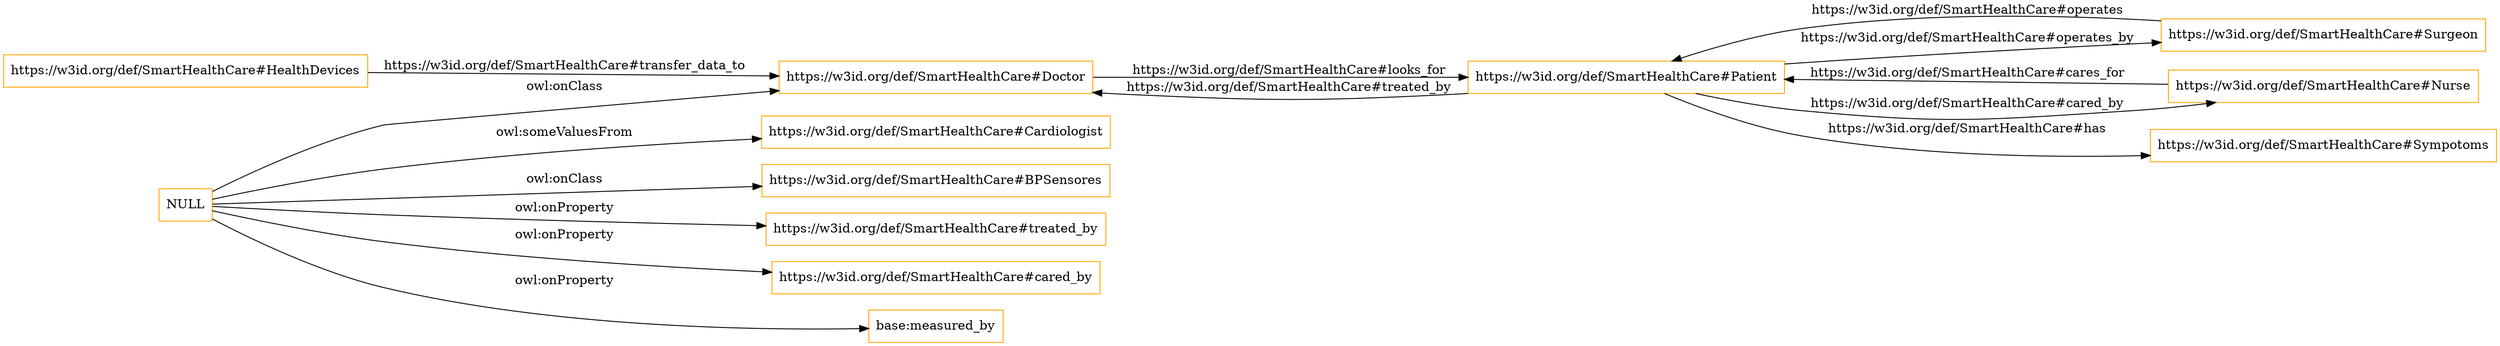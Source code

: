 digraph ar2dtool_diagram { 
rankdir=LR;
size="1501"
node [shape = rectangle, color="orange"]; "https://w3id.org/def/SmartHealthCare#Cardiologist" "https://w3id.org/def/SmartHealthCare#BPSensores" "https://w3id.org/def/SmartHealthCare#HealthDevices" "https://w3id.org/def/SmartHealthCare#Surgeon" "https://w3id.org/def/SmartHealthCare#Doctor" "https://w3id.org/def/SmartHealthCare#Nurse" "https://w3id.org/def/SmartHealthCare#Sympotoms" "https://w3id.org/def/SmartHealthCare#Patient" ; /*classes style*/
	"NULL" -> "https://w3id.org/def/SmartHealthCare#Doctor" [ label = "owl:onClass" ];
	"NULL" -> "https://w3id.org/def/SmartHealthCare#cared_by" [ label = "owl:onProperty" ];
	"NULL" -> "https://w3id.org/def/SmartHealthCare#BPSensores" [ label = "owl:onClass" ];
	"NULL" -> "base:measured_by" [ label = "owl:onProperty" ];
	"NULL" -> "https://w3id.org/def/SmartHealthCare#Cardiologist" [ label = "owl:someValuesFrom" ];
	"NULL" -> "https://w3id.org/def/SmartHealthCare#treated_by" [ label = "owl:onProperty" ];
	"https://w3id.org/def/SmartHealthCare#HealthDevices" -> "https://w3id.org/def/SmartHealthCare#Doctor" [ label = "https://w3id.org/def/SmartHealthCare#transfer_data_to" ];
	"https://w3id.org/def/SmartHealthCare#Doctor" -> "https://w3id.org/def/SmartHealthCare#Patient" [ label = "https://w3id.org/def/SmartHealthCare#looks_for" ];
	"https://w3id.org/def/SmartHealthCare#Patient" -> "https://w3id.org/def/SmartHealthCare#Doctor" [ label = "https://w3id.org/def/SmartHealthCare#treated_by" ];
	"https://w3id.org/def/SmartHealthCare#Patient" -> "https://w3id.org/def/SmartHealthCare#Surgeon" [ label = "https://w3id.org/def/SmartHealthCare#operates_by" ];
	"https://w3id.org/def/SmartHealthCare#Patient" -> "https://w3id.org/def/SmartHealthCare#Sympotoms" [ label = "https://w3id.org/def/SmartHealthCare#has" ];
	"https://w3id.org/def/SmartHealthCare#Patient" -> "https://w3id.org/def/SmartHealthCare#Nurse" [ label = "https://w3id.org/def/SmartHealthCare#cared_by" ];
	"https://w3id.org/def/SmartHealthCare#Surgeon" -> "https://w3id.org/def/SmartHealthCare#Patient" [ label = "https://w3id.org/def/SmartHealthCare#operates" ];
	"https://w3id.org/def/SmartHealthCare#Nurse" -> "https://w3id.org/def/SmartHealthCare#Patient" [ label = "https://w3id.org/def/SmartHealthCare#cares_for" ];

}
